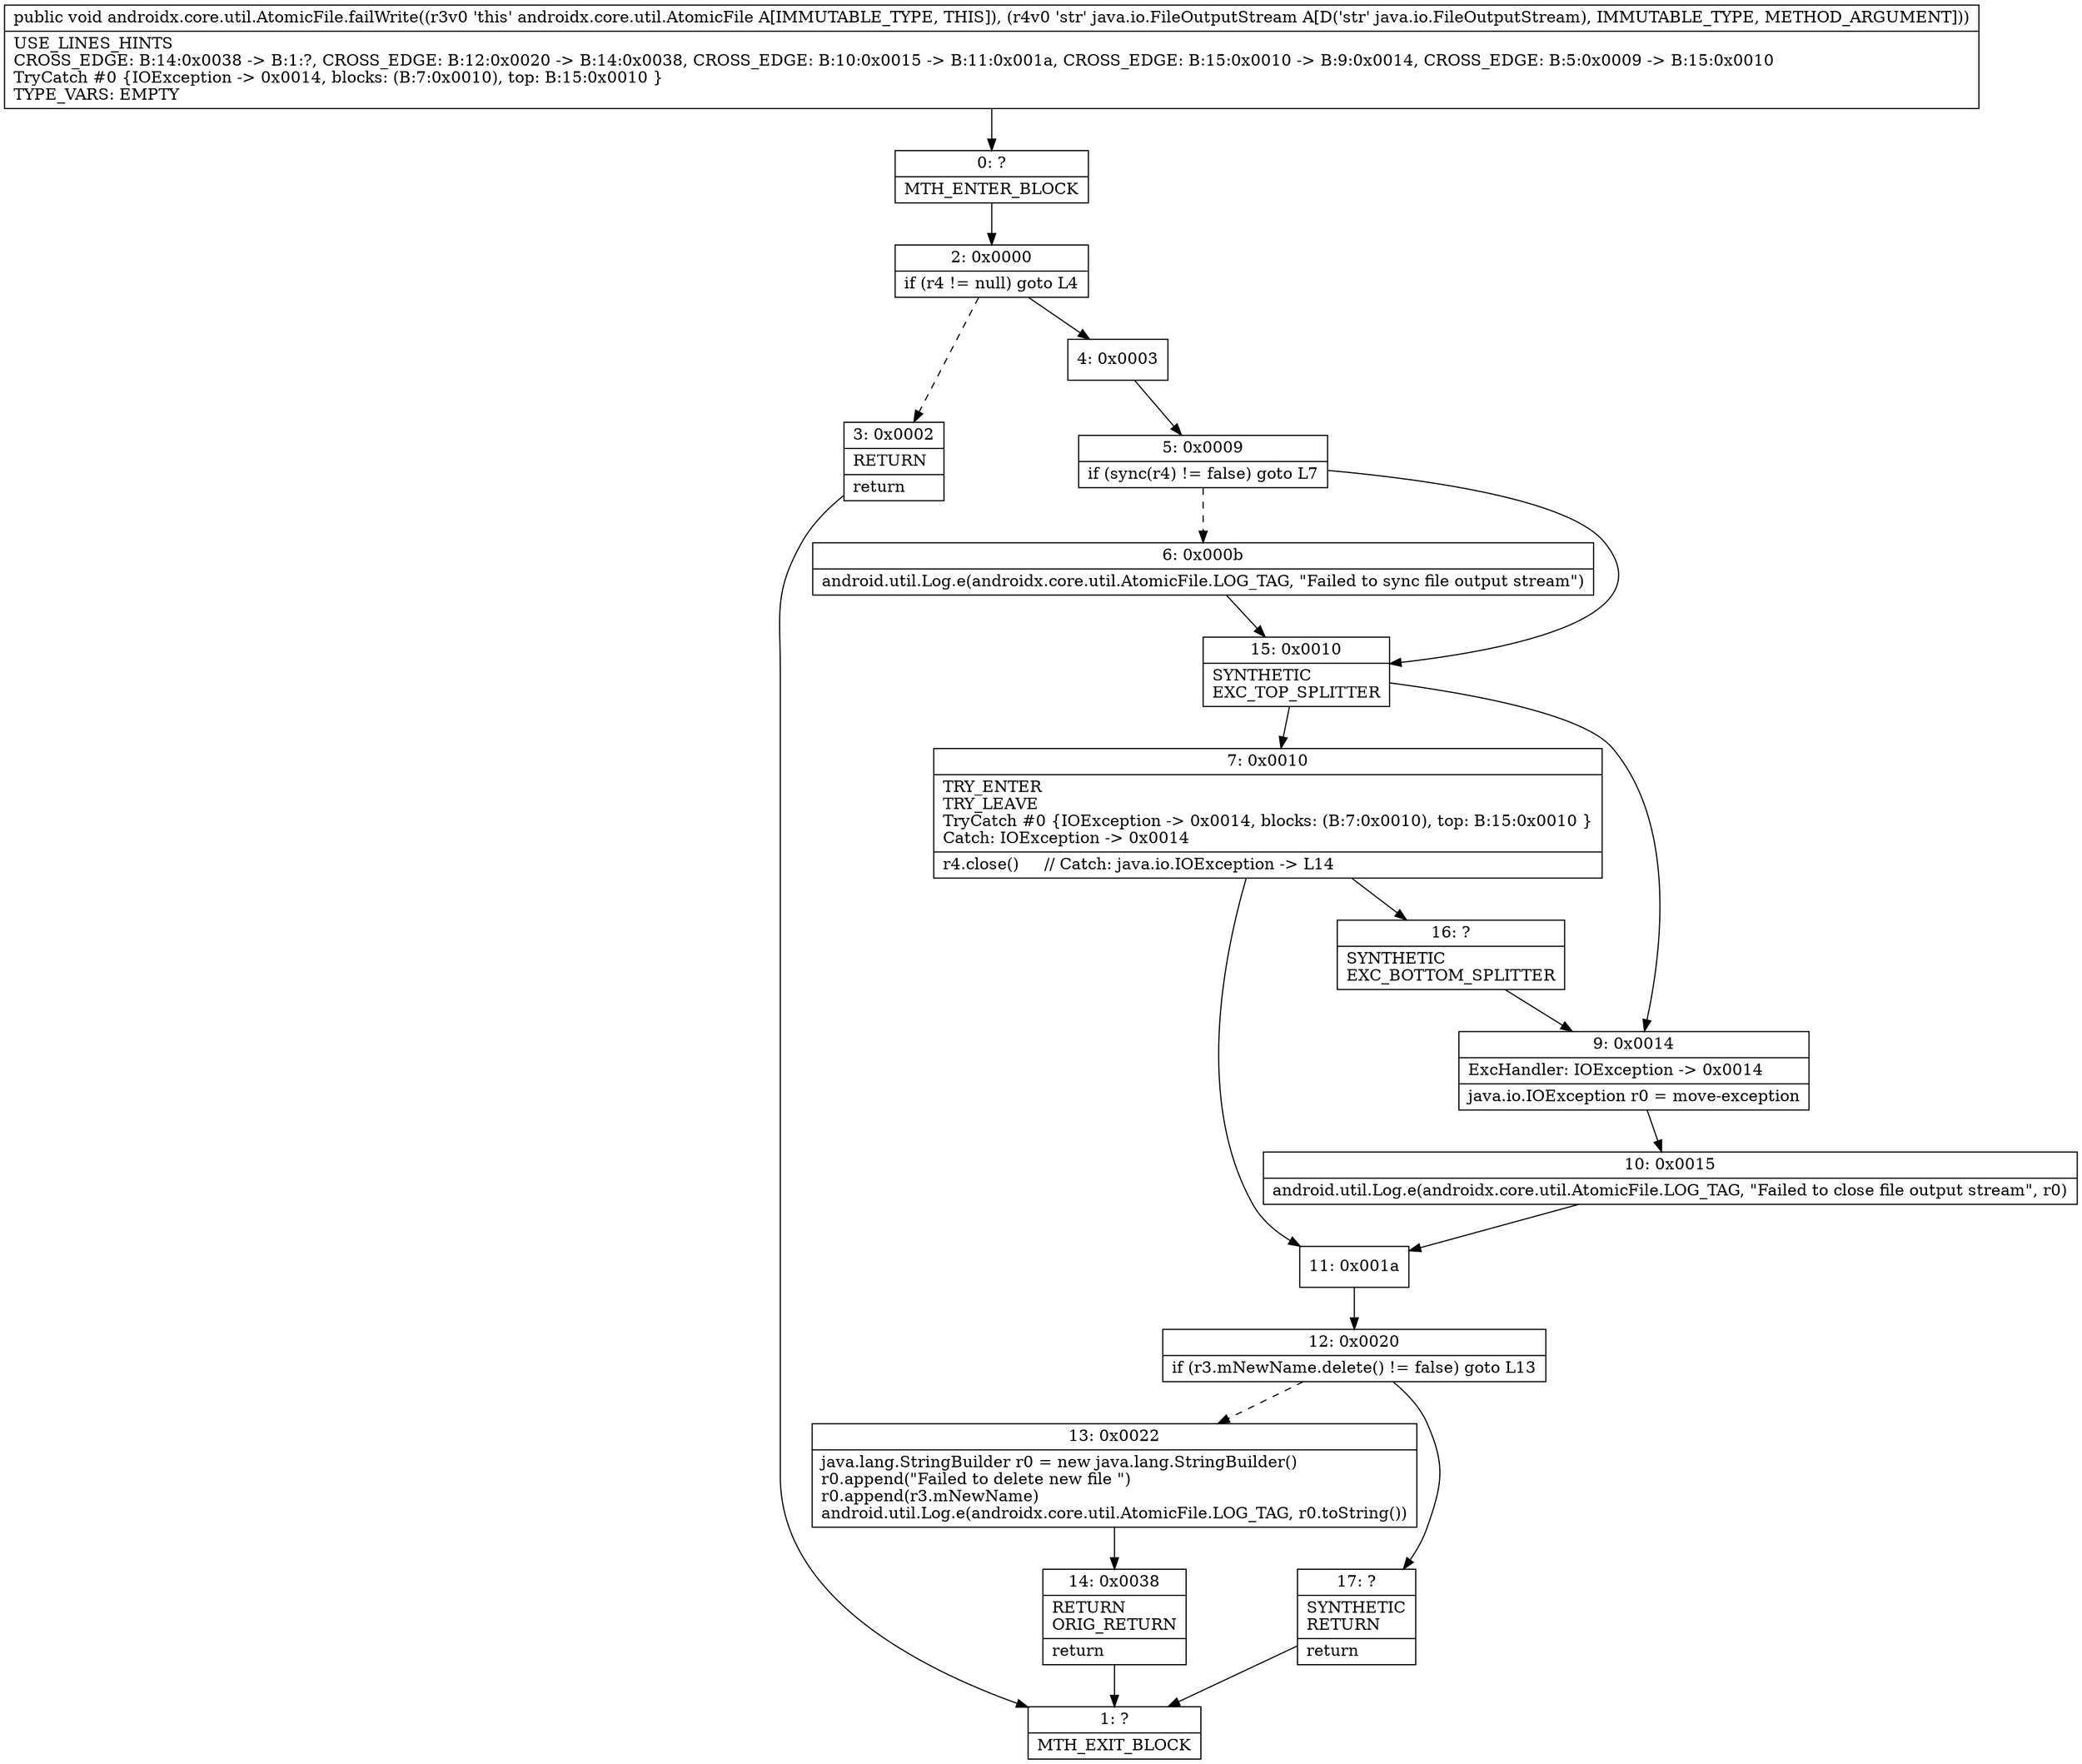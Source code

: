 digraph "CFG forandroidx.core.util.AtomicFile.failWrite(Ljava\/io\/FileOutputStream;)V" {
Node_0 [shape=record,label="{0\:\ ?|MTH_ENTER_BLOCK\l}"];
Node_2 [shape=record,label="{2\:\ 0x0000|if (r4 != null) goto L4\l}"];
Node_3 [shape=record,label="{3\:\ 0x0002|RETURN\l|return\l}"];
Node_1 [shape=record,label="{1\:\ ?|MTH_EXIT_BLOCK\l}"];
Node_4 [shape=record,label="{4\:\ 0x0003}"];
Node_5 [shape=record,label="{5\:\ 0x0009|if (sync(r4) != false) goto L7\l}"];
Node_6 [shape=record,label="{6\:\ 0x000b|android.util.Log.e(androidx.core.util.AtomicFile.LOG_TAG, \"Failed to sync file output stream\")\l}"];
Node_15 [shape=record,label="{15\:\ 0x0010|SYNTHETIC\lEXC_TOP_SPLITTER\l}"];
Node_7 [shape=record,label="{7\:\ 0x0010|TRY_ENTER\lTRY_LEAVE\lTryCatch #0 \{IOException \-\> 0x0014, blocks: (B:7:0x0010), top: B:15:0x0010 \}\lCatch: IOException \-\> 0x0014\l|r4.close()     \/\/ Catch: java.io.IOException \-\> L14\l}"];
Node_11 [shape=record,label="{11\:\ 0x001a}"];
Node_12 [shape=record,label="{12\:\ 0x0020|if (r3.mNewName.delete() != false) goto L13\l}"];
Node_13 [shape=record,label="{13\:\ 0x0022|java.lang.StringBuilder r0 = new java.lang.StringBuilder()\lr0.append(\"Failed to delete new file \")\lr0.append(r3.mNewName)\landroid.util.Log.e(androidx.core.util.AtomicFile.LOG_TAG, r0.toString())\l}"];
Node_14 [shape=record,label="{14\:\ 0x0038|RETURN\lORIG_RETURN\l|return\l}"];
Node_17 [shape=record,label="{17\:\ ?|SYNTHETIC\lRETURN\l|return\l}"];
Node_16 [shape=record,label="{16\:\ ?|SYNTHETIC\lEXC_BOTTOM_SPLITTER\l}"];
Node_9 [shape=record,label="{9\:\ 0x0014|ExcHandler: IOException \-\> 0x0014\l|java.io.IOException r0 = move\-exception\l}"];
Node_10 [shape=record,label="{10\:\ 0x0015|android.util.Log.e(androidx.core.util.AtomicFile.LOG_TAG, \"Failed to close file output stream\", r0)\l}"];
MethodNode[shape=record,label="{public void androidx.core.util.AtomicFile.failWrite((r3v0 'this' androidx.core.util.AtomicFile A[IMMUTABLE_TYPE, THIS]), (r4v0 'str' java.io.FileOutputStream A[D('str' java.io.FileOutputStream), IMMUTABLE_TYPE, METHOD_ARGUMENT]))  | USE_LINES_HINTS\lCROSS_EDGE: B:14:0x0038 \-\> B:1:?, CROSS_EDGE: B:12:0x0020 \-\> B:14:0x0038, CROSS_EDGE: B:10:0x0015 \-\> B:11:0x001a, CROSS_EDGE: B:15:0x0010 \-\> B:9:0x0014, CROSS_EDGE: B:5:0x0009 \-\> B:15:0x0010\lTryCatch #0 \{IOException \-\> 0x0014, blocks: (B:7:0x0010), top: B:15:0x0010 \}\lTYPE_VARS: EMPTY\l}"];
MethodNode -> Node_0;Node_0 -> Node_2;
Node_2 -> Node_3[style=dashed];
Node_2 -> Node_4;
Node_3 -> Node_1;
Node_4 -> Node_5;
Node_5 -> Node_6[style=dashed];
Node_5 -> Node_15;
Node_6 -> Node_15;
Node_15 -> Node_7;
Node_15 -> Node_9;
Node_7 -> Node_11;
Node_7 -> Node_16;
Node_11 -> Node_12;
Node_12 -> Node_13[style=dashed];
Node_12 -> Node_17;
Node_13 -> Node_14;
Node_14 -> Node_1;
Node_17 -> Node_1;
Node_16 -> Node_9;
Node_9 -> Node_10;
Node_10 -> Node_11;
}

